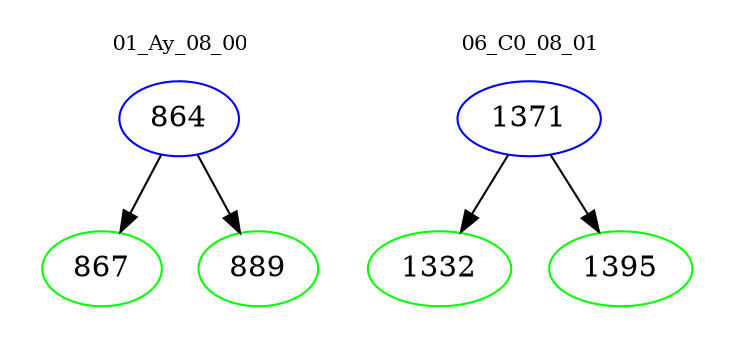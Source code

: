 digraph{
subgraph cluster_0 {
color = white
label = "01_Ay_08_00";
fontsize=10;
T0_864 [label="864", color="blue"]
T0_864 -> T0_867 [color="black"]
T0_867 [label="867", color="green"]
T0_864 -> T0_889 [color="black"]
T0_889 [label="889", color="green"]
}
subgraph cluster_1 {
color = white
label = "06_C0_08_01";
fontsize=10;
T1_1371 [label="1371", color="blue"]
T1_1371 -> T1_1332 [color="black"]
T1_1332 [label="1332", color="green"]
T1_1371 -> T1_1395 [color="black"]
T1_1395 [label="1395", color="green"]
}
}
